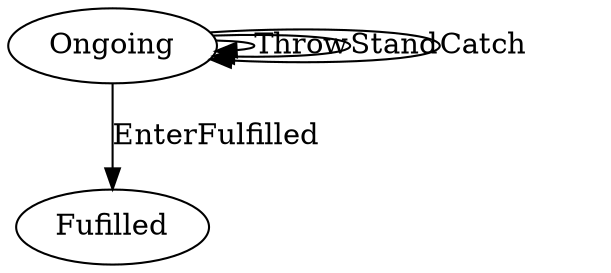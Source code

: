 // THIS IS A GENERATED FILE. DO NOT EDIT.

digraph test_contract_for_must_later {    
    Fulfilled[label=Fufilled];
    Ongoing[label=Ongoing]
        
    
         
    
    
    
    
    Ongoing -> Fulfilled [label=EnterFulfilled];
	     
    
    Ongoing -> Ongoing [label=Throw];
	Ongoing -> Ongoing [label=Stand];
	Ongoing -> Ongoing [label=Catch];
	   
}